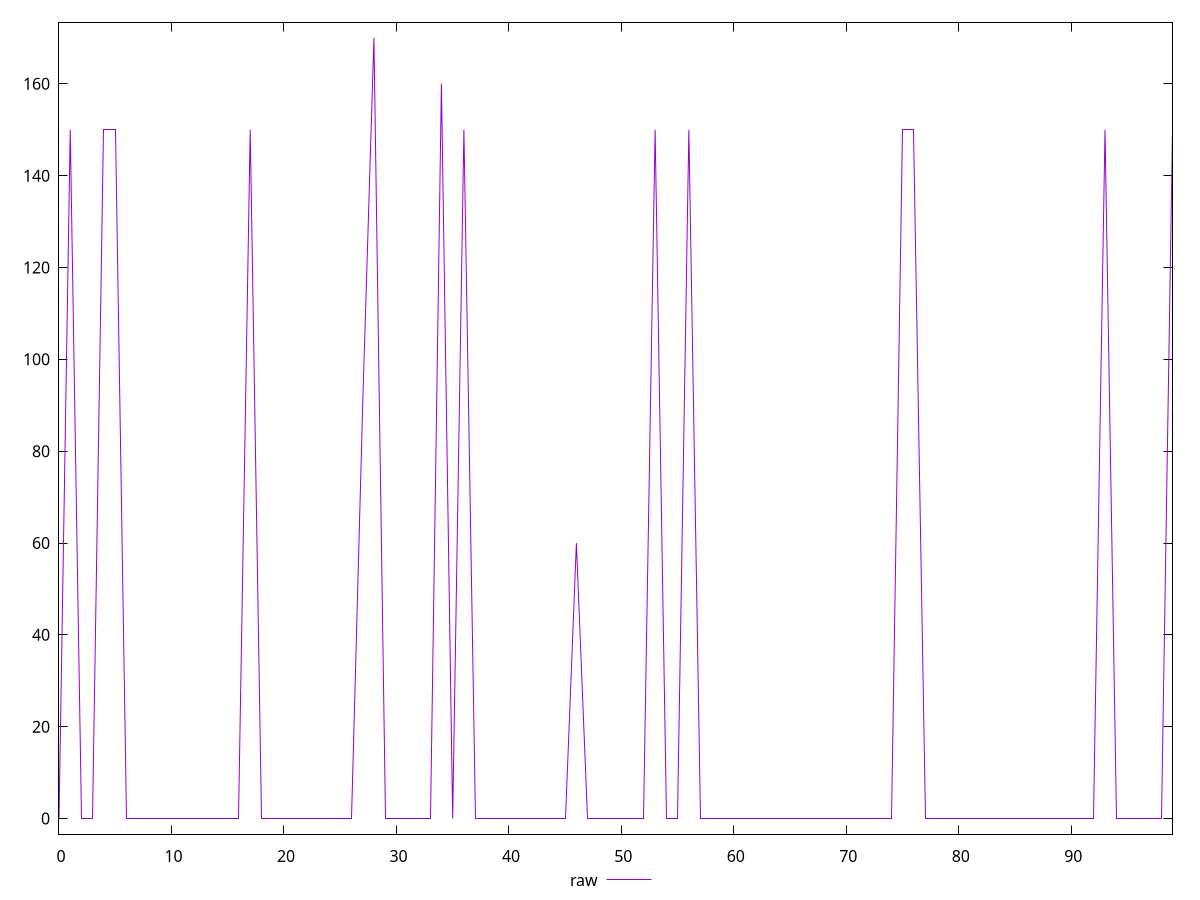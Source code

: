 reset

$raw <<EOF
0 0
1 150
2 0
3 0
4 150
5 150
6 0
7 0
8 0
9 0
10 0
11 0
12 0
13 0
14 0
15 0
16 0
17 150
18 0
19 0
20 0
21 0
22 0
23 0
24 0
25 0
26 0
27 90
28 170
29 0
30 0
31 0
32 0
33 0
34 160
35 0
36 150
37 0
38 0
39 0
40 0
41 0
42 0
43 0
44 0
45 0
46 60
47 0
48 0
49 0
50 0
51 0
52 0
53 150
54 0
55 0
56 150
57 0
58 0
59 0
60 0
61 0
62 0
63 0
64 0
65 0
66 0
67 0
68 0
69 0
70 0
71 0
72 0
73 0
74 0
75 150
76 150
77 0
78 0
79 0
80 0
81 0
82 0
83 0
84 0
85 0
86 0
87 0
88 0
89 0
90 0
91 0
92 0
93 150
94 0
95 0
96 0
97 0
98 0
99 150
EOF

set key outside below
set xrange [0:99]
set yrange [-3.4:173.4]
set trange [-3.4:173.4]
set terminal svg size 640, 500 enhanced background rgb 'white'
set output "reports/report_00027_2021-02-24T12-40-31.850Z/unused-css-rules/samples/music/raw/values.svg"

plot $raw title "raw" with line

reset
